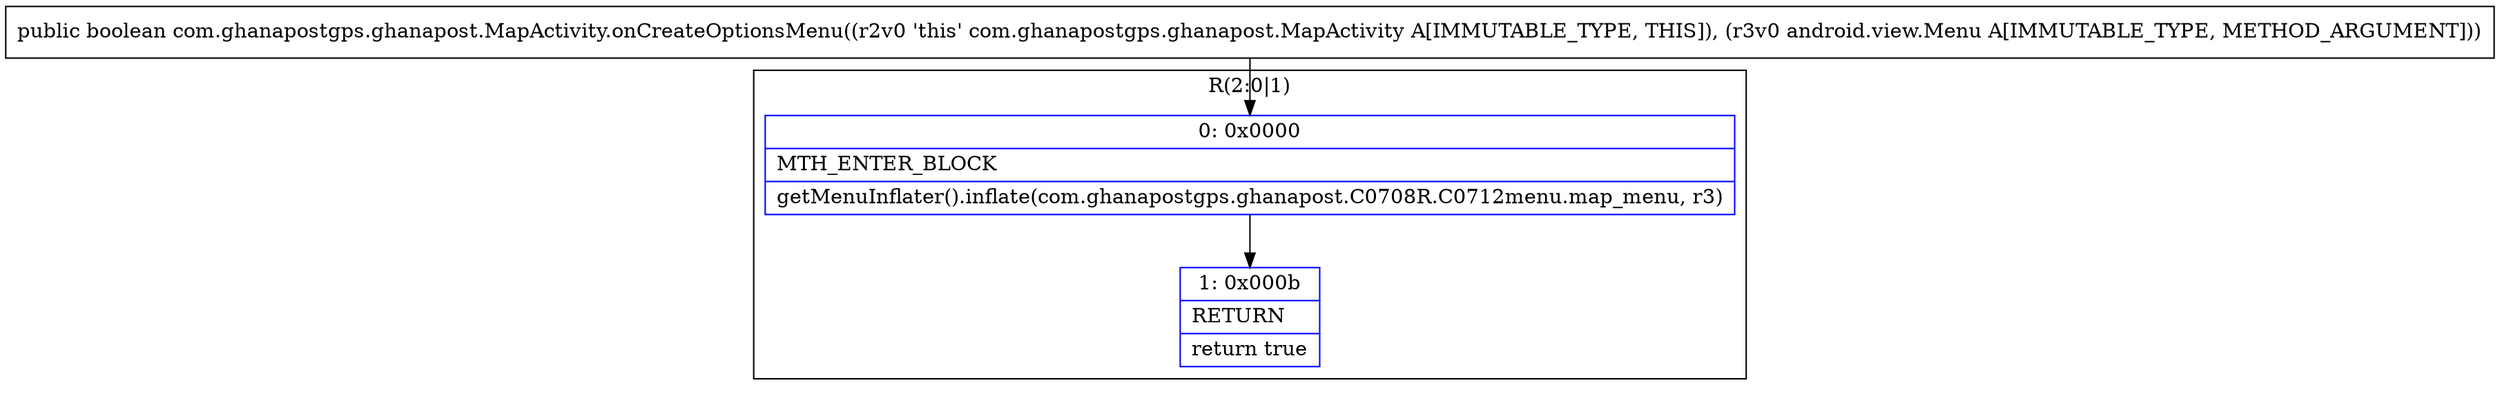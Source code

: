 digraph "CFG forcom.ghanapostgps.ghanapost.MapActivity.onCreateOptionsMenu(Landroid\/view\/Menu;)Z" {
subgraph cluster_Region_2088543716 {
label = "R(2:0|1)";
node [shape=record,color=blue];
Node_0 [shape=record,label="{0\:\ 0x0000|MTH_ENTER_BLOCK\l|getMenuInflater().inflate(com.ghanapostgps.ghanapost.C0708R.C0712menu.map_menu, r3)\l}"];
Node_1 [shape=record,label="{1\:\ 0x000b|RETURN\l|return true\l}"];
}
MethodNode[shape=record,label="{public boolean com.ghanapostgps.ghanapost.MapActivity.onCreateOptionsMenu((r2v0 'this' com.ghanapostgps.ghanapost.MapActivity A[IMMUTABLE_TYPE, THIS]), (r3v0 android.view.Menu A[IMMUTABLE_TYPE, METHOD_ARGUMENT])) }"];
MethodNode -> Node_0;
Node_0 -> Node_1;
}

